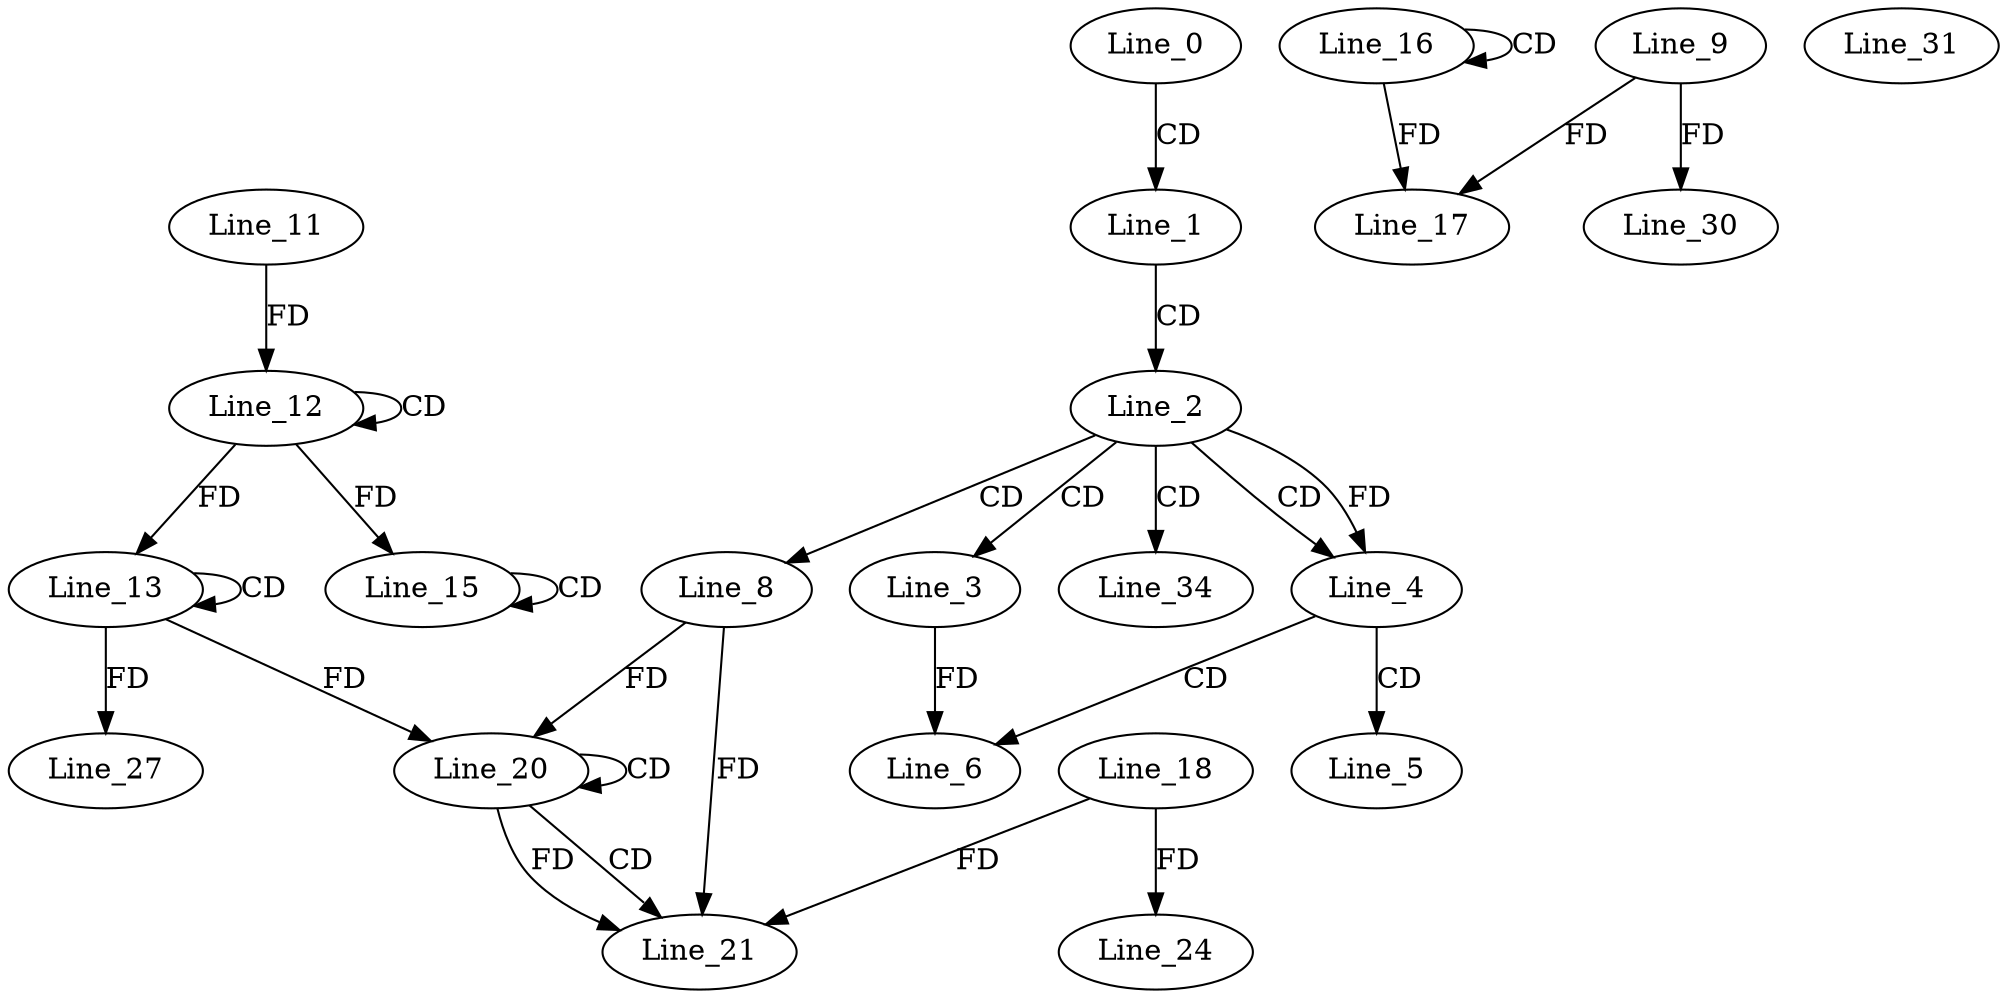 digraph G {
  Line_0;
  Line_1;
  Line_2;
  Line_3;
  Line_4;
  Line_4;
  Line_5;
  Line_6;
  Line_8;
  Line_12;
  Line_12;
  Line_11;
  Line_13;
  Line_13;
  Line_15;
  Line_15;
  Line_16;
  Line_16;
  Line_9;
  Line_17;
  Line_20;
  Line_20;
  Line_20;
  Line_21;
  Line_18;
  Line_24;
  Line_27;
  Line_30;
  Line_31;
  Line_34;
  Line_0 -> Line_1 [ label="CD" ];
  Line_1 -> Line_2 [ label="CD" ];
  Line_2 -> Line_3 [ label="CD" ];
  Line_2 -> Line_4 [ label="CD" ];
  Line_2 -> Line_4 [ label="FD" ];
  Line_4 -> Line_5 [ label="CD" ];
  Line_4 -> Line_6 [ label="CD" ];
  Line_3 -> Line_6 [ label="FD" ];
  Line_2 -> Line_8 [ label="CD" ];
  Line_12 -> Line_12 [ label="CD" ];
  Line_11 -> Line_12 [ label="FD" ];
  Line_13 -> Line_13 [ label="CD" ];
  Line_12 -> Line_13 [ label="FD" ];
  Line_15 -> Line_15 [ label="CD" ];
  Line_12 -> Line_15 [ label="FD" ];
  Line_16 -> Line_16 [ label="CD" ];
  Line_9 -> Line_17 [ label="FD" ];
  Line_16 -> Line_17 [ label="FD" ];
  Line_13 -> Line_20 [ label="FD" ];
  Line_8 -> Line_20 [ label="FD" ];
  Line_20 -> Line_20 [ label="CD" ];
  Line_20 -> Line_21 [ label="CD" ];
  Line_18 -> Line_21 [ label="FD" ];
  Line_8 -> Line_21 [ label="FD" ];
  Line_20 -> Line_21 [ label="FD" ];
  Line_18 -> Line_24 [ label="FD" ];
  Line_13 -> Line_27 [ label="FD" ];
  Line_9 -> Line_30 [ label="FD" ];
  Line_2 -> Line_34 [ label="CD" ];
}
